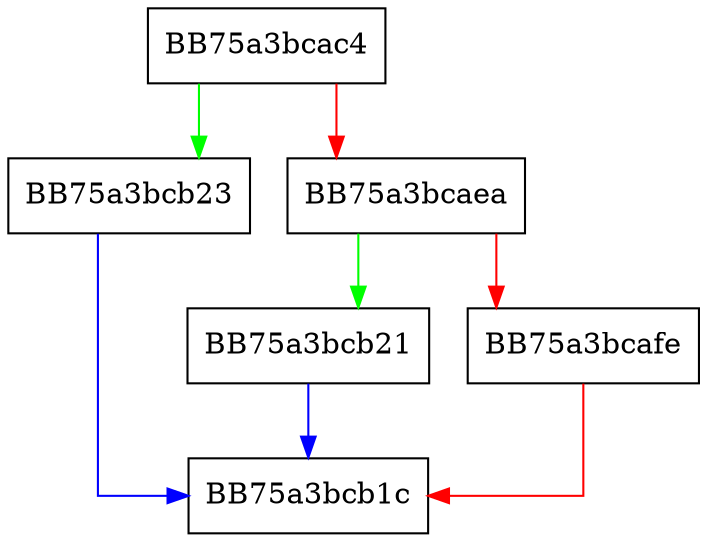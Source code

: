 digraph DispatchRecord {
  node [shape="box"];
  graph [splines=ortho];
  BB75a3bcac4 -> BB75a3bcb23 [color="green"];
  BB75a3bcac4 -> BB75a3bcaea [color="red"];
  BB75a3bcaea -> BB75a3bcb21 [color="green"];
  BB75a3bcaea -> BB75a3bcafe [color="red"];
  BB75a3bcafe -> BB75a3bcb1c [color="red"];
  BB75a3bcb21 -> BB75a3bcb1c [color="blue"];
  BB75a3bcb23 -> BB75a3bcb1c [color="blue"];
}